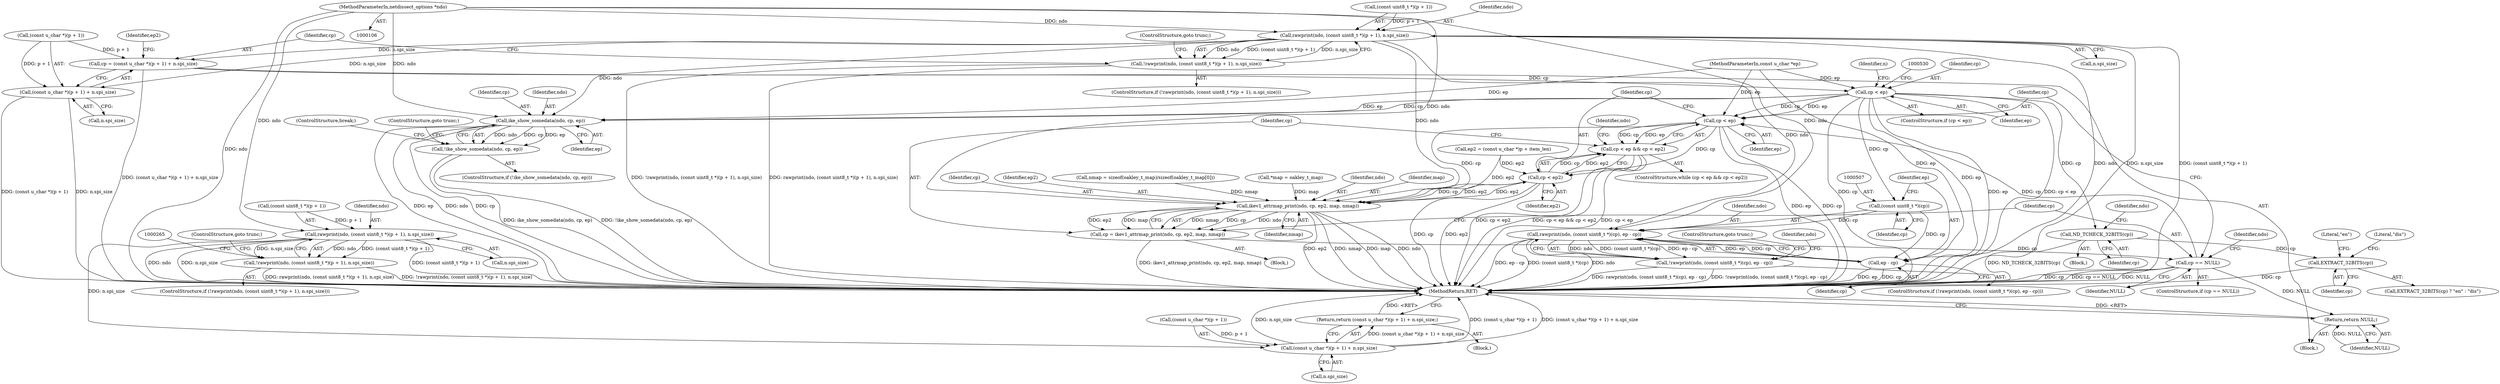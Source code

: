 digraph "0_tcpdump_396e94ff55a80d554b1fe46bf107db1e91008d6c@pointer" {
"1000107" [label="(MethodParameterIn,netdissect_options *ndo)"];
"1000251" [label="(Call,rawprint(ndo, (const uint8_t *)(p + 1), n.spi_size))"];
"1000250" [label="(Call,!rawprint(ndo, (const uint8_t *)(p + 1), n.spi_size))"];
"1000263" [label="(Call,(const u_char *)(p + 1) + n.spi_size)"];
"1000262" [label="(Return,return (const u_char *)(p + 1) + n.spi_size;)"];
"1000376" [label="(Call,rawprint(ndo, (const uint8_t *)(p + 1), n.spi_size))"];
"1000375" [label="(Call,!rawprint(ndo, (const uint8_t *)(p + 1), n.spi_size))"];
"1000387" [label="(Call,cp = (const u_char *)(p + 1) + n.spi_size)"];
"1000406" [label="(Call,cp < ep)"];
"1000438" [label="(Call,cp < ep)"];
"1000437" [label="(Call,cp < ep && cp < ep2)"];
"1000441" [label="(Call,cp < ep2)"];
"1000447" [label="(Call,ikev1_attrmap_print(ndo, cp, ep2, map, nmap))"];
"1000445" [label="(Call,cp = ikev1_attrmap_print(ndo, cp, ep2, map, nmap))"];
"1000454" [label="(Call,cp == NULL)"];
"1000541" [label="(Return,return NULL;)"];
"1000473" [label="(Call,ND_TCHECK_32BITS(cp))"];
"1000481" [label="(Call,EXTRACT_32BITS(cp))"];
"1000506" [label="(Call,(const uint8_t *)(cp))"];
"1000504" [label="(Call,rawprint(ndo, (const uint8_t *)(cp), ep - cp))"];
"1000503" [label="(Call,!rawprint(ndo, (const uint8_t *)(cp), ep - cp))"];
"1000509" [label="(Call,ep - cp)"];
"1000521" [label="(Call,ike_show_somedata(ndo, cp, ep))"];
"1000520" [label="(Call,!ike_show_somedata(ndo, cp, ep))"];
"1000389" [label="(Call,(const u_char *)(p + 1) + n.spi_size)"];
"1000465" [label="(Identifier,ndo)"];
"1000438" [label="(Call,cp < ep)"];
"1000388" [label="(Identifier,cp)"];
"1000443" [label="(Identifier,ep2)"];
"1000523" [label="(Identifier,cp)"];
"1000252" [label="(Identifier,ndo)"];
"1000264" [label="(Call,(const u_char *)(p + 1))"];
"1000406" [label="(Call,cp < ep)"];
"1000399" [label="(Identifier,ep2)"];
"1000386" [label="(ControlStructure,goto trunc;)"];
"1000484" [label="(Literal,\"dis\")"];
"1000503" [label="(Call,!rawprint(ndo, (const uint8_t *)(cp), ep - cp))"];
"1000250" [label="(Call,!rawprint(ndo, (const uint8_t *)(p + 1), n.spi_size))"];
"1000442" [label="(Identifier,cp)"];
"1000510" [label="(Identifier,ep)"];
"1000375" [label="(Call,!rawprint(ndo, (const uint8_t *)(p + 1), n.spi_size))"];
"1000405" [label="(ControlStructure,if (cp < ep))"];
"1000473" [label="(Call,ND_TCHECK_32BITS(cp))"];
"1000519" [label="(ControlStructure,if (!ike_show_somedata(ndo, cp, ep)))"];
"1000456" [label="(Identifier,NULL)"];
"1000450" [label="(Identifier,ep2)"];
"1000506" [label="(Call,(const uint8_t *)(cp))"];
"1000423" [label="(Call,nmap = sizeof(oakley_t_map)/sizeof(oakley_t_map[0]))"];
"1000460" [label="(Identifier,ndo)"];
"1000116" [label="(Block,)"];
"1000258" [label="(Call,n.spi_size)"];
"1000520" [label="(Call,!ike_show_somedata(ndo, cp, ep))"];
"1000526" [label="(ControlStructure,break;)"];
"1000541" [label="(Return,return NULL;)"];
"1000524" [label="(Identifier,ep)"];
"1000542" [label="(Identifier,NULL)"];
"1000480" [label="(Call,EXTRACT_32BITS(cp) ? \"en\" : \"dis\")"];
"1000253" [label="(Call,(const uint8_t *)(p + 1))"];
"1000439" [label="(Identifier,cp)"];
"1000261" [label="(ControlStructure,goto trunc;)"];
"1000505" [label="(Identifier,ndo)"];
"1000415" [label="(Block,)"];
"1000419" [label="(Call,*map = oakley_t_map)"];
"1000376" [label="(Call,rawprint(ndo, (const uint8_t *)(p + 1), n.spi_size))"];
"1000107" [label="(MethodParameterIn,netdissect_options *ndo)"];
"1000387" [label="(Call,cp = (const u_char *)(p + 1) + n.spi_size)"];
"1000446" [label="(Identifier,cp)"];
"1000437" [label="(Call,cp < ep && cp < ep2)"];
"1000543" [label="(MethodReturn,RET)"];
"1000511" [label="(Identifier,cp)"];
"1000448" [label="(Identifier,ndo)"];
"1000474" [label="(Identifier,cp)"];
"1000444" [label="(Block,)"];
"1000451" [label="(Identifier,map)"];
"1000263" [label="(Call,(const u_char *)(p + 1) + n.spi_size)"];
"1000452" [label="(Identifier,nmap)"];
"1000440" [label="(Identifier,ep)"];
"1000455" [label="(Identifier,cp)"];
"1000525" [label="(ControlStructure,goto trunc;)"];
"1000383" [label="(Call,n.spi_size)"];
"1000447" [label="(Call,ikev1_attrmap_print(ndo, cp, ep2, map, nmap))"];
"1000521" [label="(Call,ike_show_somedata(ndo, cp, ep))"];
"1000377" [label="(Identifier,ndo)"];
"1000269" [label="(Call,n.spi_size)"];
"1000441" [label="(Call,cp < ep2)"];
"1000374" [label="(ControlStructure,if (!rawprint(ndo, (const uint8_t *)(p + 1), n.spi_size)))"];
"1000407" [label="(Identifier,cp)"];
"1000522" [label="(Identifier,ndo)"];
"1000483" [label="(Literal,\"en\")"];
"1000502" [label="(ControlStructure,if (!rawprint(ndo, (const uint8_t *)(cp), ep - cp)))"];
"1000163" [label="(Block,)"];
"1000445" [label="(Call,cp = ikev1_attrmap_print(ndo, cp, ep2, map, nmap))"];
"1000449" [label="(Identifier,cp)"];
"1000512" [label="(ControlStructure,goto trunc;)"];
"1000262" [label="(Return,return (const u_char *)(p + 1) + n.spi_size;)"];
"1000378" [label="(Call,(const uint8_t *)(p + 1))"];
"1000477" [label="(Identifier,ndo)"];
"1000454" [label="(Call,cp == NULL)"];
"1000436" [label="(ControlStructure,while (cp < ep && cp < ep2))"];
"1000389" [label="(Call,(const u_char *)(p + 1) + n.spi_size)"];
"1000509" [label="(Call,ep - cp)"];
"1000390" [label="(Call,(const u_char *)(p + 1))"];
"1000251" [label="(Call,rawprint(ndo, (const uint8_t *)(p + 1), n.spi_size))"];
"1000508" [label="(Identifier,cp)"];
"1000453" [label="(ControlStructure,if (cp == NULL))"];
"1000408" [label="(Identifier,ep)"];
"1000395" [label="(Call,n.spi_size)"];
"1000249" [label="(ControlStructure,if (!rawprint(ndo, (const uint8_t *)(p + 1), n.spi_size)))"];
"1000515" [label="(Identifier,ndo)"];
"1000413" [label="(Identifier,n)"];
"1000111" [label="(MethodParameterIn,const u_char *ep)"];
"1000482" [label="(Identifier,cp)"];
"1000504" [label="(Call,rawprint(ndo, (const uint8_t *)(cp), ep - cp))"];
"1000398" [label="(Call,ep2 = (const u_char *)p + item_len)"];
"1000481" [label="(Call,EXTRACT_32BITS(cp))"];
"1000107" -> "1000106"  [label="AST: "];
"1000107" -> "1000543"  [label="DDG: ndo"];
"1000107" -> "1000251"  [label="DDG: ndo"];
"1000107" -> "1000376"  [label="DDG: ndo"];
"1000107" -> "1000447"  [label="DDG: ndo"];
"1000107" -> "1000504"  [label="DDG: ndo"];
"1000107" -> "1000521"  [label="DDG: ndo"];
"1000251" -> "1000250"  [label="AST: "];
"1000251" -> "1000258"  [label="CFG: "];
"1000252" -> "1000251"  [label="AST: "];
"1000253" -> "1000251"  [label="AST: "];
"1000258" -> "1000251"  [label="AST: "];
"1000250" -> "1000251"  [label="CFG: "];
"1000251" -> "1000543"  [label="DDG: (const uint8_t *)(p + 1)"];
"1000251" -> "1000543"  [label="DDG: ndo"];
"1000251" -> "1000543"  [label="DDG: n.spi_size"];
"1000251" -> "1000250"  [label="DDG: ndo"];
"1000251" -> "1000250"  [label="DDG: (const uint8_t *)(p + 1)"];
"1000251" -> "1000250"  [label="DDG: n.spi_size"];
"1000253" -> "1000251"  [label="DDG: p + 1"];
"1000251" -> "1000263"  [label="DDG: n.spi_size"];
"1000250" -> "1000249"  [label="AST: "];
"1000261" -> "1000250"  [label="CFG: "];
"1000265" -> "1000250"  [label="CFG: "];
"1000250" -> "1000543"  [label="DDG: rawprint(ndo, (const uint8_t *)(p + 1), n.spi_size)"];
"1000250" -> "1000543"  [label="DDG: !rawprint(ndo, (const uint8_t *)(p + 1), n.spi_size)"];
"1000263" -> "1000262"  [label="AST: "];
"1000263" -> "1000269"  [label="CFG: "];
"1000264" -> "1000263"  [label="AST: "];
"1000269" -> "1000263"  [label="AST: "];
"1000262" -> "1000263"  [label="CFG: "];
"1000263" -> "1000543"  [label="DDG: n.spi_size"];
"1000263" -> "1000543"  [label="DDG: (const u_char *)(p + 1)"];
"1000263" -> "1000543"  [label="DDG: (const u_char *)(p + 1) + n.spi_size"];
"1000263" -> "1000262"  [label="DDG: (const u_char *)(p + 1) + n.spi_size"];
"1000264" -> "1000263"  [label="DDG: p + 1"];
"1000262" -> "1000163"  [label="AST: "];
"1000543" -> "1000262"  [label="CFG: "];
"1000262" -> "1000543"  [label="DDG: <RET>"];
"1000376" -> "1000375"  [label="AST: "];
"1000376" -> "1000383"  [label="CFG: "];
"1000377" -> "1000376"  [label="AST: "];
"1000378" -> "1000376"  [label="AST: "];
"1000383" -> "1000376"  [label="AST: "];
"1000375" -> "1000376"  [label="CFG: "];
"1000376" -> "1000543"  [label="DDG: ndo"];
"1000376" -> "1000543"  [label="DDG: n.spi_size"];
"1000376" -> "1000543"  [label="DDG: (const uint8_t *)(p + 1)"];
"1000376" -> "1000375"  [label="DDG: ndo"];
"1000376" -> "1000375"  [label="DDG: (const uint8_t *)(p + 1)"];
"1000376" -> "1000375"  [label="DDG: n.spi_size"];
"1000378" -> "1000376"  [label="DDG: p + 1"];
"1000376" -> "1000387"  [label="DDG: n.spi_size"];
"1000376" -> "1000389"  [label="DDG: n.spi_size"];
"1000376" -> "1000447"  [label="DDG: ndo"];
"1000376" -> "1000504"  [label="DDG: ndo"];
"1000376" -> "1000521"  [label="DDG: ndo"];
"1000375" -> "1000374"  [label="AST: "];
"1000386" -> "1000375"  [label="CFG: "];
"1000388" -> "1000375"  [label="CFG: "];
"1000375" -> "1000543"  [label="DDG: rawprint(ndo, (const uint8_t *)(p + 1), n.spi_size)"];
"1000375" -> "1000543"  [label="DDG: !rawprint(ndo, (const uint8_t *)(p + 1), n.spi_size)"];
"1000387" -> "1000116"  [label="AST: "];
"1000387" -> "1000389"  [label="CFG: "];
"1000388" -> "1000387"  [label="AST: "];
"1000389" -> "1000387"  [label="AST: "];
"1000399" -> "1000387"  [label="CFG: "];
"1000387" -> "1000543"  [label="DDG: (const u_char *)(p + 1) + n.spi_size"];
"1000390" -> "1000387"  [label="DDG: p + 1"];
"1000387" -> "1000406"  [label="DDG: cp"];
"1000406" -> "1000405"  [label="AST: "];
"1000406" -> "1000408"  [label="CFG: "];
"1000407" -> "1000406"  [label="AST: "];
"1000408" -> "1000406"  [label="AST: "];
"1000413" -> "1000406"  [label="CFG: "];
"1000530" -> "1000406"  [label="CFG: "];
"1000406" -> "1000543"  [label="DDG: cp"];
"1000406" -> "1000543"  [label="DDG: ep"];
"1000406" -> "1000543"  [label="DDG: cp < ep"];
"1000111" -> "1000406"  [label="DDG: ep"];
"1000406" -> "1000438"  [label="DDG: cp"];
"1000406" -> "1000438"  [label="DDG: ep"];
"1000406" -> "1000473"  [label="DDG: cp"];
"1000406" -> "1000506"  [label="DDG: cp"];
"1000406" -> "1000509"  [label="DDG: ep"];
"1000406" -> "1000521"  [label="DDG: cp"];
"1000406" -> "1000521"  [label="DDG: ep"];
"1000438" -> "1000437"  [label="AST: "];
"1000438" -> "1000440"  [label="CFG: "];
"1000439" -> "1000438"  [label="AST: "];
"1000440" -> "1000438"  [label="AST: "];
"1000442" -> "1000438"  [label="CFG: "];
"1000437" -> "1000438"  [label="CFG: "];
"1000438" -> "1000543"  [label="DDG: ep"];
"1000438" -> "1000543"  [label="DDG: cp"];
"1000438" -> "1000437"  [label="DDG: cp"];
"1000438" -> "1000437"  [label="DDG: ep"];
"1000454" -> "1000438"  [label="DDG: cp"];
"1000111" -> "1000438"  [label="DDG: ep"];
"1000438" -> "1000441"  [label="DDG: cp"];
"1000438" -> "1000447"  [label="DDG: cp"];
"1000437" -> "1000436"  [label="AST: "];
"1000437" -> "1000441"  [label="CFG: "];
"1000441" -> "1000437"  [label="AST: "];
"1000446" -> "1000437"  [label="CFG: "];
"1000465" -> "1000437"  [label="CFG: "];
"1000437" -> "1000543"  [label="DDG: cp < ep && cp < ep2"];
"1000437" -> "1000543"  [label="DDG: cp < ep"];
"1000437" -> "1000543"  [label="DDG: cp < ep2"];
"1000441" -> "1000437"  [label="DDG: cp"];
"1000441" -> "1000437"  [label="DDG: ep2"];
"1000441" -> "1000443"  [label="CFG: "];
"1000442" -> "1000441"  [label="AST: "];
"1000443" -> "1000441"  [label="AST: "];
"1000441" -> "1000543"  [label="DDG: cp"];
"1000441" -> "1000543"  [label="DDG: ep2"];
"1000447" -> "1000441"  [label="DDG: ep2"];
"1000398" -> "1000441"  [label="DDG: ep2"];
"1000441" -> "1000447"  [label="DDG: cp"];
"1000441" -> "1000447"  [label="DDG: ep2"];
"1000447" -> "1000445"  [label="AST: "];
"1000447" -> "1000452"  [label="CFG: "];
"1000448" -> "1000447"  [label="AST: "];
"1000449" -> "1000447"  [label="AST: "];
"1000450" -> "1000447"  [label="AST: "];
"1000451" -> "1000447"  [label="AST: "];
"1000452" -> "1000447"  [label="AST: "];
"1000445" -> "1000447"  [label="CFG: "];
"1000447" -> "1000543"  [label="DDG: ep2"];
"1000447" -> "1000543"  [label="DDG: nmap"];
"1000447" -> "1000543"  [label="DDG: map"];
"1000447" -> "1000543"  [label="DDG: ndo"];
"1000447" -> "1000445"  [label="DDG: nmap"];
"1000447" -> "1000445"  [label="DDG: cp"];
"1000447" -> "1000445"  [label="DDG: ndo"];
"1000447" -> "1000445"  [label="DDG: ep2"];
"1000447" -> "1000445"  [label="DDG: map"];
"1000398" -> "1000447"  [label="DDG: ep2"];
"1000419" -> "1000447"  [label="DDG: map"];
"1000423" -> "1000447"  [label="DDG: nmap"];
"1000445" -> "1000444"  [label="AST: "];
"1000446" -> "1000445"  [label="AST: "];
"1000455" -> "1000445"  [label="CFG: "];
"1000445" -> "1000543"  [label="DDG: ikev1_attrmap_print(ndo, cp, ep2, map, nmap)"];
"1000445" -> "1000454"  [label="DDG: cp"];
"1000454" -> "1000453"  [label="AST: "];
"1000454" -> "1000456"  [label="CFG: "];
"1000455" -> "1000454"  [label="AST: "];
"1000456" -> "1000454"  [label="AST: "];
"1000439" -> "1000454"  [label="CFG: "];
"1000460" -> "1000454"  [label="CFG: "];
"1000454" -> "1000543"  [label="DDG: cp"];
"1000454" -> "1000543"  [label="DDG: cp == NULL"];
"1000454" -> "1000543"  [label="DDG: NULL"];
"1000454" -> "1000541"  [label="DDG: NULL"];
"1000541" -> "1000116"  [label="AST: "];
"1000541" -> "1000542"  [label="CFG: "];
"1000542" -> "1000541"  [label="AST: "];
"1000543" -> "1000541"  [label="CFG: "];
"1000541" -> "1000543"  [label="DDG: <RET>"];
"1000542" -> "1000541"  [label="DDG: NULL"];
"1000473" -> "1000415"  [label="AST: "];
"1000473" -> "1000474"  [label="CFG: "];
"1000474" -> "1000473"  [label="AST: "];
"1000477" -> "1000473"  [label="CFG: "];
"1000473" -> "1000543"  [label="DDG: ND_TCHECK_32BITS(cp)"];
"1000473" -> "1000481"  [label="DDG: cp"];
"1000481" -> "1000480"  [label="AST: "];
"1000481" -> "1000482"  [label="CFG: "];
"1000482" -> "1000481"  [label="AST: "];
"1000483" -> "1000481"  [label="CFG: "];
"1000484" -> "1000481"  [label="CFG: "];
"1000481" -> "1000543"  [label="DDG: cp"];
"1000506" -> "1000504"  [label="AST: "];
"1000506" -> "1000508"  [label="CFG: "];
"1000507" -> "1000506"  [label="AST: "];
"1000508" -> "1000506"  [label="AST: "];
"1000510" -> "1000506"  [label="CFG: "];
"1000506" -> "1000504"  [label="DDG: cp"];
"1000506" -> "1000509"  [label="DDG: cp"];
"1000504" -> "1000503"  [label="AST: "];
"1000504" -> "1000509"  [label="CFG: "];
"1000505" -> "1000504"  [label="AST: "];
"1000509" -> "1000504"  [label="AST: "];
"1000503" -> "1000504"  [label="CFG: "];
"1000504" -> "1000543"  [label="DDG: ep - cp"];
"1000504" -> "1000543"  [label="DDG: (const uint8_t *)(cp)"];
"1000504" -> "1000543"  [label="DDG: ndo"];
"1000504" -> "1000503"  [label="DDG: ndo"];
"1000504" -> "1000503"  [label="DDG: (const uint8_t *)(cp)"];
"1000504" -> "1000503"  [label="DDG: ep - cp"];
"1000509" -> "1000504"  [label="DDG: ep"];
"1000509" -> "1000504"  [label="DDG: cp"];
"1000503" -> "1000502"  [label="AST: "];
"1000512" -> "1000503"  [label="CFG: "];
"1000515" -> "1000503"  [label="CFG: "];
"1000503" -> "1000543"  [label="DDG: !rawprint(ndo, (const uint8_t *)(cp), ep - cp)"];
"1000503" -> "1000543"  [label="DDG: rawprint(ndo, (const uint8_t *)(cp), ep - cp)"];
"1000509" -> "1000511"  [label="CFG: "];
"1000510" -> "1000509"  [label="AST: "];
"1000511" -> "1000509"  [label="AST: "];
"1000509" -> "1000543"  [label="DDG: cp"];
"1000509" -> "1000543"  [label="DDG: ep"];
"1000111" -> "1000509"  [label="DDG: ep"];
"1000521" -> "1000520"  [label="AST: "];
"1000521" -> "1000524"  [label="CFG: "];
"1000522" -> "1000521"  [label="AST: "];
"1000523" -> "1000521"  [label="AST: "];
"1000524" -> "1000521"  [label="AST: "];
"1000520" -> "1000521"  [label="CFG: "];
"1000521" -> "1000543"  [label="DDG: ep"];
"1000521" -> "1000543"  [label="DDG: ndo"];
"1000521" -> "1000543"  [label="DDG: cp"];
"1000521" -> "1000520"  [label="DDG: ndo"];
"1000521" -> "1000520"  [label="DDG: cp"];
"1000521" -> "1000520"  [label="DDG: ep"];
"1000111" -> "1000521"  [label="DDG: ep"];
"1000520" -> "1000519"  [label="AST: "];
"1000525" -> "1000520"  [label="CFG: "];
"1000526" -> "1000520"  [label="CFG: "];
"1000520" -> "1000543"  [label="DDG: !ike_show_somedata(ndo, cp, ep)"];
"1000520" -> "1000543"  [label="DDG: ike_show_somedata(ndo, cp, ep)"];
"1000389" -> "1000395"  [label="CFG: "];
"1000390" -> "1000389"  [label="AST: "];
"1000395" -> "1000389"  [label="AST: "];
"1000389" -> "1000543"  [label="DDG: (const u_char *)(p + 1)"];
"1000389" -> "1000543"  [label="DDG: n.spi_size"];
"1000390" -> "1000389"  [label="DDG: p + 1"];
}
